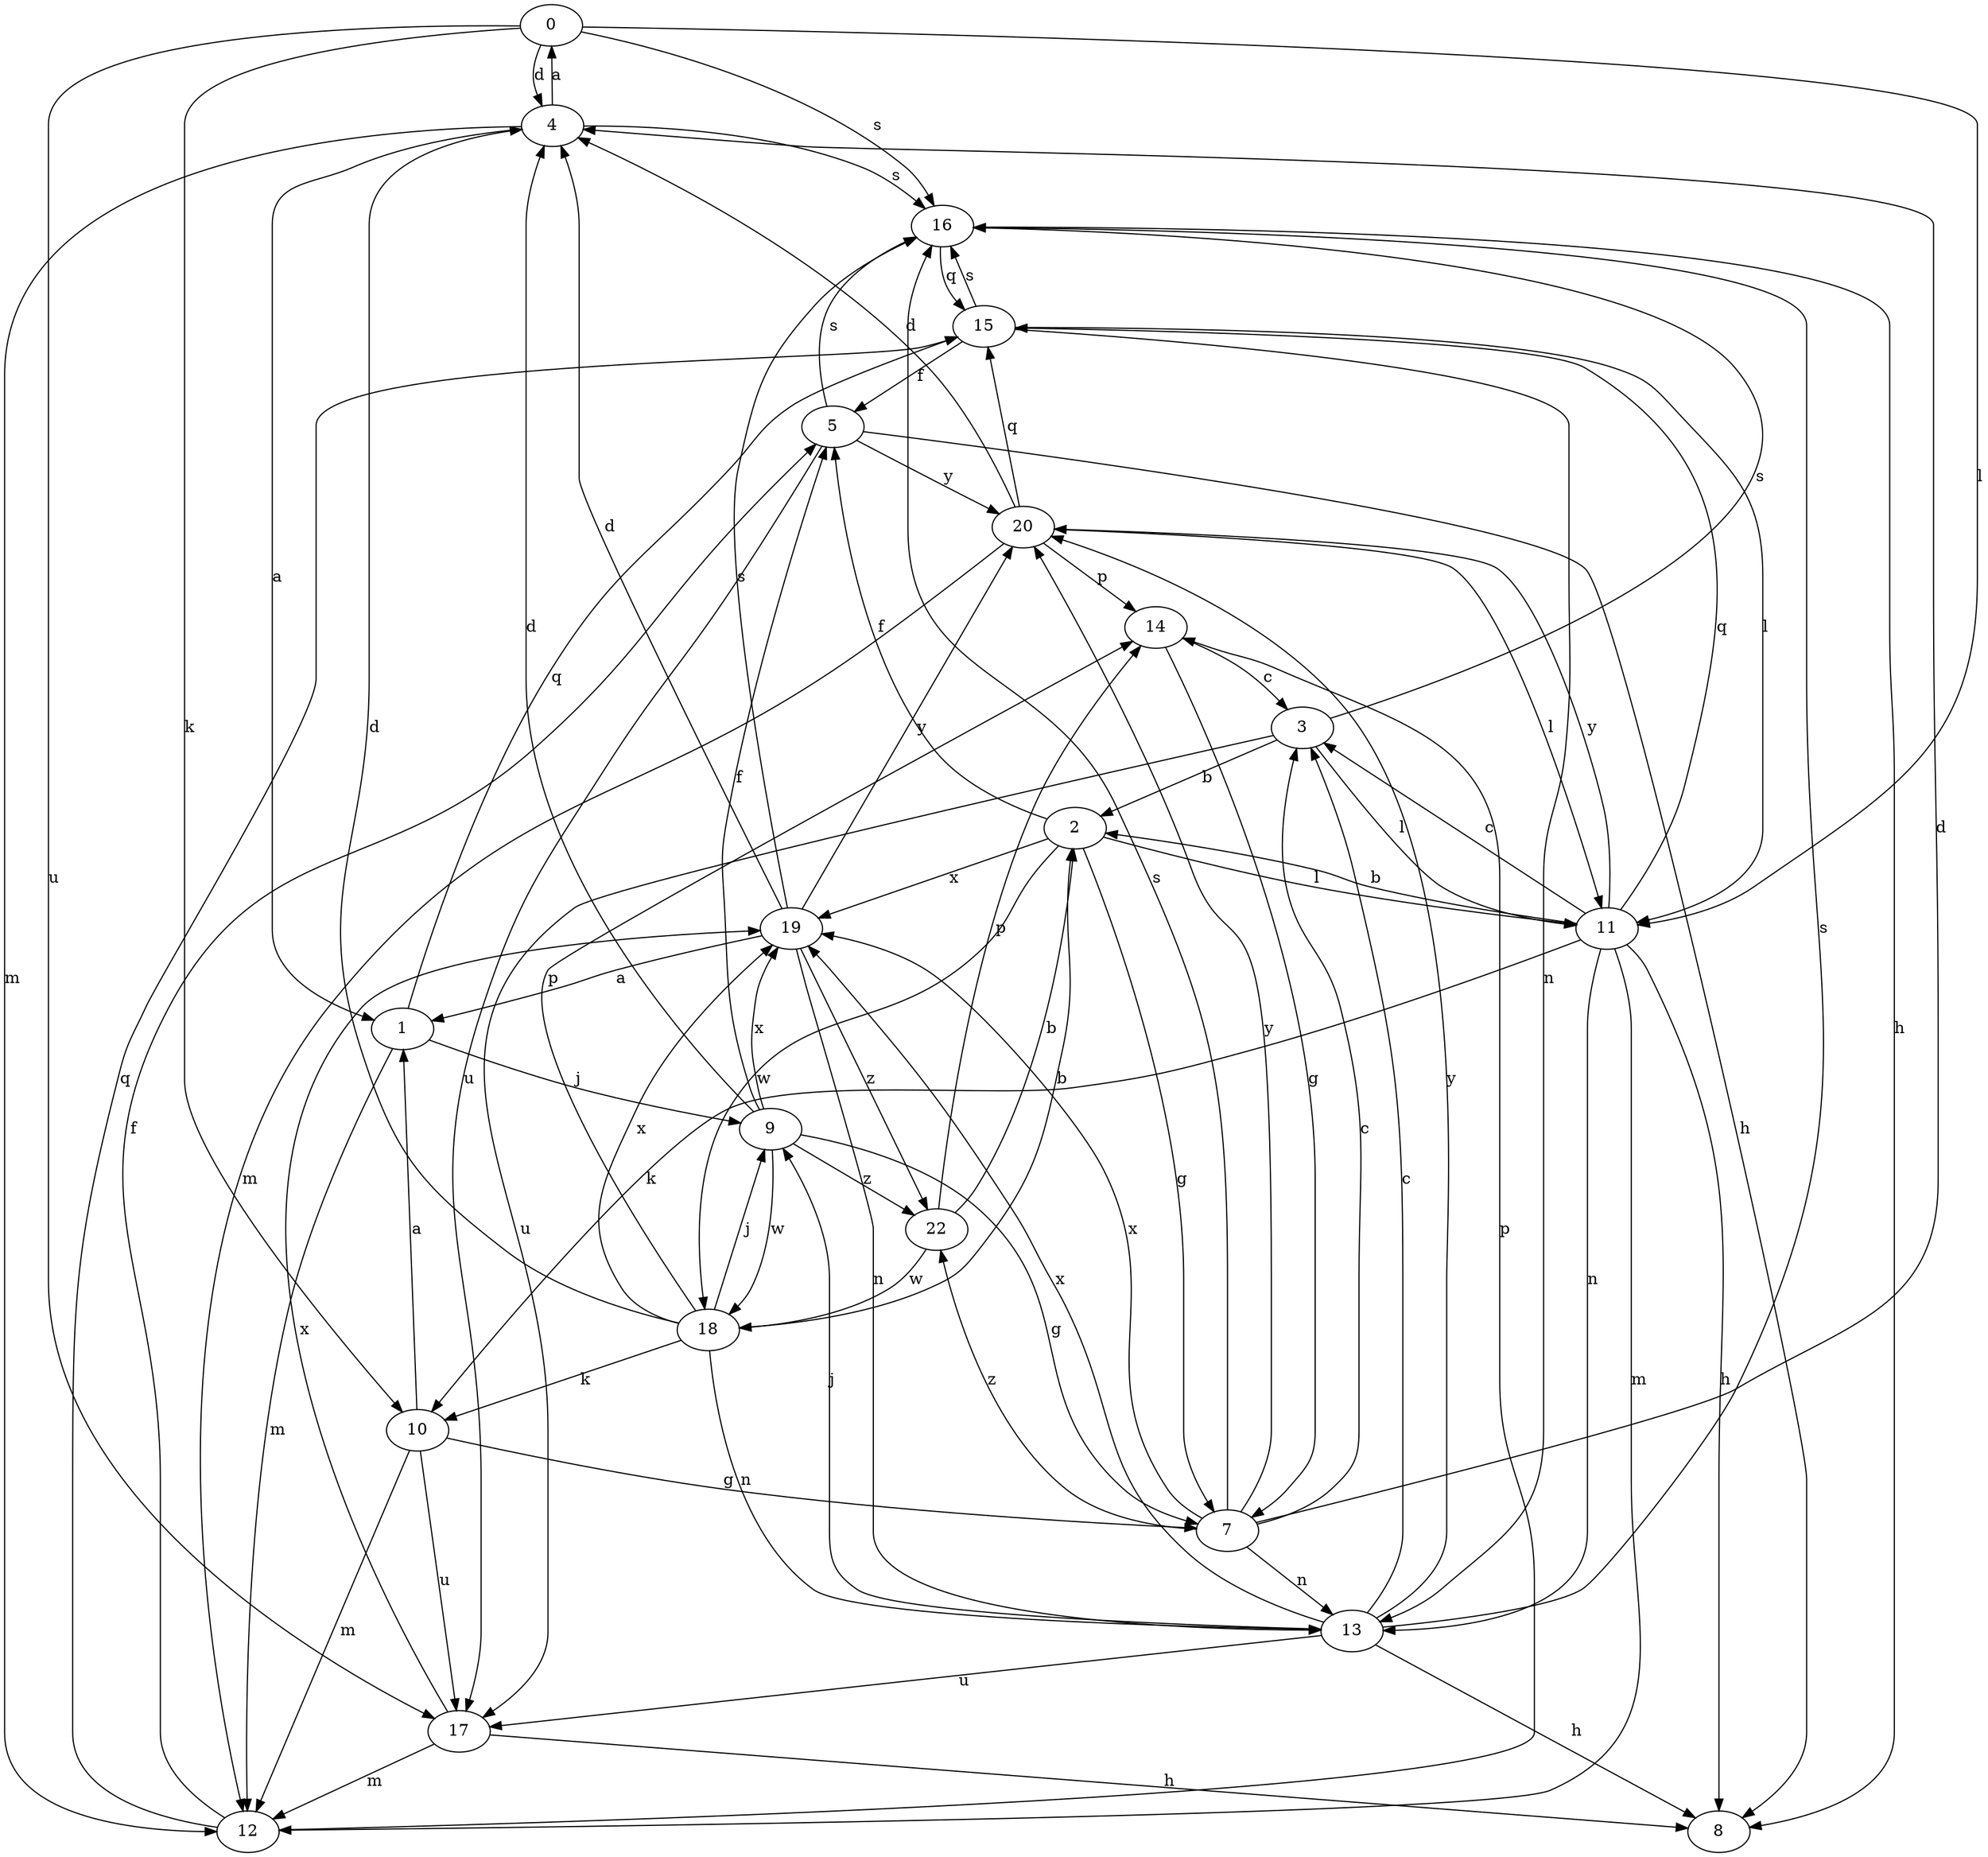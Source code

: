 strict digraph  {
0;
1;
2;
3;
4;
5;
7;
8;
9;
10;
11;
12;
13;
14;
15;
16;
17;
18;
19;
20;
22;
0 -> 4  [label=d];
0 -> 10  [label=k];
0 -> 11  [label=l];
0 -> 16  [label=s];
0 -> 17  [label=u];
1 -> 9  [label=j];
1 -> 12  [label=m];
1 -> 15  [label=q];
2 -> 5  [label=f];
2 -> 7  [label=g];
2 -> 11  [label=l];
2 -> 18  [label=w];
2 -> 19  [label=x];
3 -> 2  [label=b];
3 -> 11  [label=l];
3 -> 16  [label=s];
3 -> 17  [label=u];
4 -> 0  [label=a];
4 -> 1  [label=a];
4 -> 12  [label=m];
4 -> 16  [label=s];
5 -> 8  [label=h];
5 -> 16  [label=s];
5 -> 17  [label=u];
5 -> 20  [label=y];
7 -> 3  [label=c];
7 -> 4  [label=d];
7 -> 13  [label=n];
7 -> 16  [label=s];
7 -> 19  [label=x];
7 -> 20  [label=y];
7 -> 22  [label=z];
9 -> 4  [label=d];
9 -> 5  [label=f];
9 -> 7  [label=g];
9 -> 18  [label=w];
9 -> 19  [label=x];
9 -> 22  [label=z];
10 -> 1  [label=a];
10 -> 7  [label=g];
10 -> 12  [label=m];
10 -> 17  [label=u];
11 -> 2  [label=b];
11 -> 3  [label=c];
11 -> 8  [label=h];
11 -> 10  [label=k];
11 -> 12  [label=m];
11 -> 13  [label=n];
11 -> 15  [label=q];
11 -> 20  [label=y];
12 -> 5  [label=f];
12 -> 14  [label=p];
12 -> 15  [label=q];
13 -> 3  [label=c];
13 -> 8  [label=h];
13 -> 9  [label=j];
13 -> 16  [label=s];
13 -> 17  [label=u];
13 -> 19  [label=x];
13 -> 20  [label=y];
14 -> 3  [label=c];
14 -> 7  [label=g];
15 -> 5  [label=f];
15 -> 11  [label=l];
15 -> 13  [label=n];
15 -> 16  [label=s];
16 -> 8  [label=h];
16 -> 15  [label=q];
17 -> 8  [label=h];
17 -> 12  [label=m];
17 -> 19  [label=x];
18 -> 2  [label=b];
18 -> 4  [label=d];
18 -> 9  [label=j];
18 -> 10  [label=k];
18 -> 13  [label=n];
18 -> 14  [label=p];
18 -> 19  [label=x];
19 -> 1  [label=a];
19 -> 4  [label=d];
19 -> 13  [label=n];
19 -> 16  [label=s];
19 -> 20  [label=y];
19 -> 22  [label=z];
20 -> 4  [label=d];
20 -> 11  [label=l];
20 -> 12  [label=m];
20 -> 14  [label=p];
20 -> 15  [label=q];
22 -> 2  [label=b];
22 -> 14  [label=p];
22 -> 18  [label=w];
}
